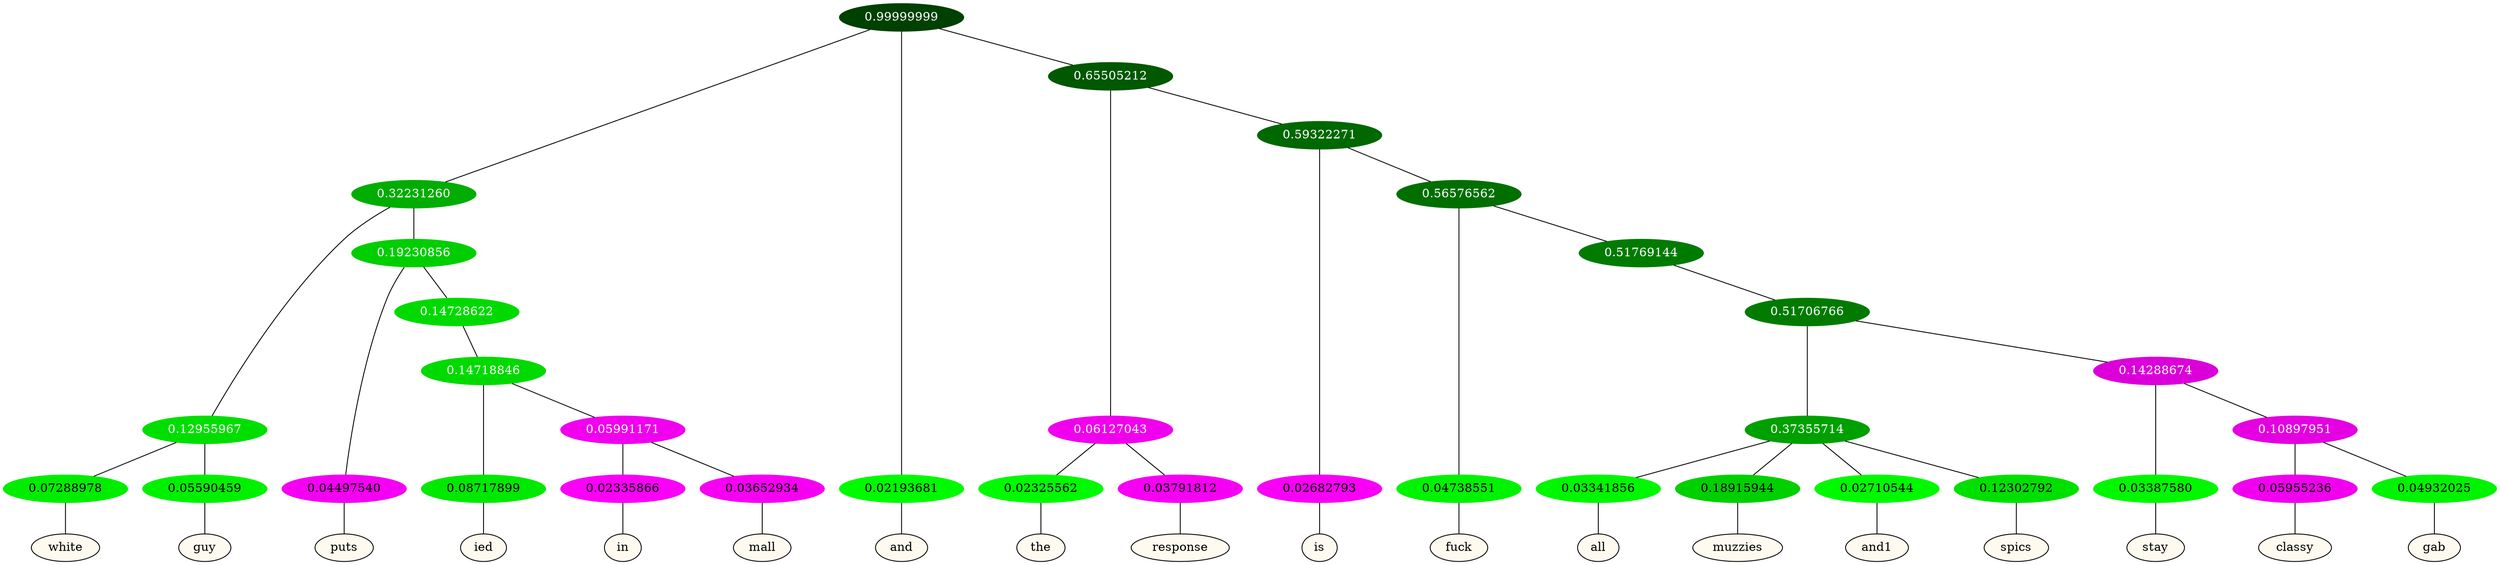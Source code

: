 graph {
	node [format=png height=0.15 nodesep=0.001 ordering=out overlap=prism overlap_scaling=0.01 ranksep=0.001 ratio=0.2 style=filled width=0.15]
	{
		rank=same
		a_w_8 [label=white color=black fillcolor=floralwhite style="filled,solid"]
		a_w_9 [label=guy color=black fillcolor=floralwhite style="filled,solid"]
		a_w_10 [label=puts color=black fillcolor=floralwhite style="filled,solid"]
		a_w_19 [label=ied color=black fillcolor=floralwhite style="filled,solid"]
		a_w_22 [label=in color=black fillcolor=floralwhite style="filled,solid"]
		a_w_23 [label=mall color=black fillcolor=floralwhite style="filled,solid"]
		a_w_2 [label=and color=black fillcolor=floralwhite style="filled,solid"]
		a_w_12 [label=the color=black fillcolor=floralwhite style="filled,solid"]
		a_w_13 [label=response color=black fillcolor=floralwhite style="filled,solid"]
		a_w_14 [label=is color=black fillcolor=floralwhite style="filled,solid"]
		a_w_17 [label=fuck color=black fillcolor=floralwhite style="filled,solid"]
		a_w_26 [label=all color=black fillcolor=floralwhite style="filled,solid"]
		a_w_27 [label=muzzies color=black fillcolor=floralwhite style="filled,solid"]
		a_w_28 [label=and1 color=black fillcolor=floralwhite style="filled,solid"]
		a_w_29 [label=spics color=black fillcolor=floralwhite style="filled,solid"]
		a_w_30 [label=stay color=black fillcolor=floralwhite style="filled,solid"]
		a_w_32 [label=classy color=black fillcolor=floralwhite style="filled,solid"]
		a_w_33 [label=gab color=black fillcolor=floralwhite style="filled,solid"]
	}
	a_n_8 -- a_w_8
	a_n_9 -- a_w_9
	a_n_10 -- a_w_10
	a_n_19 -- a_w_19
	a_n_22 -- a_w_22
	a_n_23 -- a_w_23
	a_n_2 -- a_w_2
	a_n_12 -- a_w_12
	a_n_13 -- a_w_13
	a_n_14 -- a_w_14
	a_n_17 -- a_w_17
	a_n_26 -- a_w_26
	a_n_27 -- a_w_27
	a_n_28 -- a_w_28
	a_n_29 -- a_w_29
	a_n_30 -- a_w_30
	a_n_32 -- a_w_32
	a_n_33 -- a_w_33
	{
		rank=same
		a_n_8 [label=0.07288978 color="0.334 1.000 0.927" fontcolor=black]
		a_n_9 [label=0.05590459 color="0.334 1.000 0.944" fontcolor=black]
		a_n_10 [label=0.04497540 color="0.835 1.000 0.955" fontcolor=black]
		a_n_19 [label=0.08717899 color="0.334 1.000 0.913" fontcolor=black]
		a_n_22 [label=0.02335866 color="0.835 1.000 0.977" fontcolor=black]
		a_n_23 [label=0.03652934 color="0.835 1.000 0.963" fontcolor=black]
		a_n_2 [label=0.02193681 color="0.334 1.000 0.978" fontcolor=black]
		a_n_12 [label=0.02325562 color="0.334 1.000 0.977" fontcolor=black]
		a_n_13 [label=0.03791812 color="0.835 1.000 0.962" fontcolor=black]
		a_n_14 [label=0.02682793 color="0.835 1.000 0.973" fontcolor=black]
		a_n_17 [label=0.04738551 color="0.334 1.000 0.953" fontcolor=black]
		a_n_26 [label=0.03341856 color="0.334 1.000 0.967" fontcolor=black]
		a_n_27 [label=0.18915944 color="0.334 1.000 0.811" fontcolor=black]
		a_n_28 [label=0.02710544 color="0.334 1.000 0.973" fontcolor=black]
		a_n_29 [label=0.12302792 color="0.334 1.000 0.877" fontcolor=black]
		a_n_30 [label=0.03387580 color="0.334 1.000 0.966" fontcolor=black]
		a_n_32 [label=0.05955236 color="0.835 1.000 0.940" fontcolor=black]
		a_n_33 [label=0.04932025 color="0.334 1.000 0.951" fontcolor=black]
	}
	a_n_0 [label=0.99999999 color="0.334 1.000 0.250" fontcolor=grey99]
	a_n_1 [label=0.32231260 color="0.334 1.000 0.678" fontcolor=grey99]
	a_n_0 -- a_n_1
	a_n_0 -- a_n_2
	a_n_3 [label=0.65505212 color="0.334 1.000 0.345" fontcolor=grey99]
	a_n_0 -- a_n_3
	a_n_4 [label=0.12955967 color="0.334 1.000 0.870" fontcolor=grey99]
	a_n_1 -- a_n_4
	a_n_5 [label=0.19230856 color="0.334 1.000 0.808" fontcolor=grey99]
	a_n_1 -- a_n_5
	a_n_6 [label=0.06127043 color="0.835 1.000 0.939" fontcolor=grey99]
	a_n_3 -- a_n_6
	a_n_7 [label=0.59322271 color="0.334 1.000 0.407" fontcolor=grey99]
	a_n_3 -- a_n_7
	a_n_4 -- a_n_8
	a_n_4 -- a_n_9
	a_n_5 -- a_n_10
	a_n_11 [label=0.14728622 color="0.334 1.000 0.853" fontcolor=grey99]
	a_n_5 -- a_n_11
	a_n_6 -- a_n_12
	a_n_6 -- a_n_13
	a_n_7 -- a_n_14
	a_n_15 [label=0.56576562 color="0.334 1.000 0.434" fontcolor=grey99]
	a_n_7 -- a_n_15
	a_n_16 [label=0.14718846 color="0.334 1.000 0.853" fontcolor=grey99]
	a_n_11 -- a_n_16
	a_n_15 -- a_n_17
	a_n_18 [label=0.51769144 color="0.334 1.000 0.482" fontcolor=grey99]
	a_n_15 -- a_n_18
	a_n_16 -- a_n_19
	a_n_20 [label=0.05991171 color="0.835 1.000 0.940" fontcolor=grey99]
	a_n_16 -- a_n_20
	a_n_21 [label=0.51706766 color="0.334 1.000 0.483" fontcolor=grey99]
	a_n_18 -- a_n_21
	a_n_20 -- a_n_22
	a_n_20 -- a_n_23
	a_n_24 [label=0.37355714 color="0.334 1.000 0.626" fontcolor=grey99]
	a_n_21 -- a_n_24
	a_n_25 [label=0.14288674 color="0.835 1.000 0.857" fontcolor=grey99]
	a_n_21 -- a_n_25
	a_n_24 -- a_n_26
	a_n_24 -- a_n_27
	a_n_24 -- a_n_28
	a_n_24 -- a_n_29
	a_n_25 -- a_n_30
	a_n_31 [label=0.10897951 color="0.835 1.000 0.891" fontcolor=grey99]
	a_n_25 -- a_n_31
	a_n_31 -- a_n_32
	a_n_31 -- a_n_33
}
